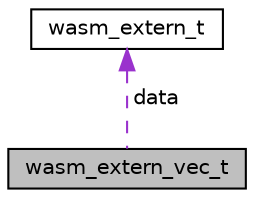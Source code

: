 digraph "wasm_extern_vec_t"
{
 // LATEX_PDF_SIZE
  edge [fontname="Helvetica",fontsize="10",labelfontname="Helvetica",labelfontsize="10"];
  node [fontname="Helvetica",fontsize="10",shape=record];
  Node1 [label="wasm_extern_vec_t",height=0.2,width=0.4,color="black", fillcolor="grey75", style="filled", fontcolor="black",tooltip="A list of wasm_extern_t values."];
  Node2 -> Node1 [dir="back",color="darkorchid3",fontsize="10",style="dashed",label=" data" ,fontname="Helvetica"];
  Node2 [label="wasm_extern_t",height=0.2,width=0.4,color="black", fillcolor="white", style="filled",URL="$structwasm__extern__t.html",tooltip="Opaque struct representing a wasm external value."];
}
